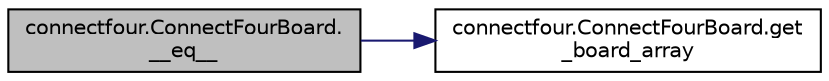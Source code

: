 digraph "connectfour.ConnectFourBoard.__eq__"
{
  edge [fontname="Helvetica",fontsize="10",labelfontname="Helvetica",labelfontsize="10"];
  node [fontname="Helvetica",fontsize="10",shape=record];
  rankdir="LR";
  Node1 [label="connectfour.ConnectFourBoard.\l__eq__",height=0.2,width=0.4,color="black", fillcolor="grey75", style="filled", fontcolor="black"];
  Node1 -> Node2 [color="midnightblue",fontsize="10",style="solid",fontname="Helvetica"];
  Node2 [label="connectfour.ConnectFourBoard.get\l_board_array",height=0.2,width=0.4,color="black", fillcolor="white", style="filled",URL="$classconnectfour_1_1_connect_four_board.html#a644165386835760d4a4c5ca79664c985"];
}

